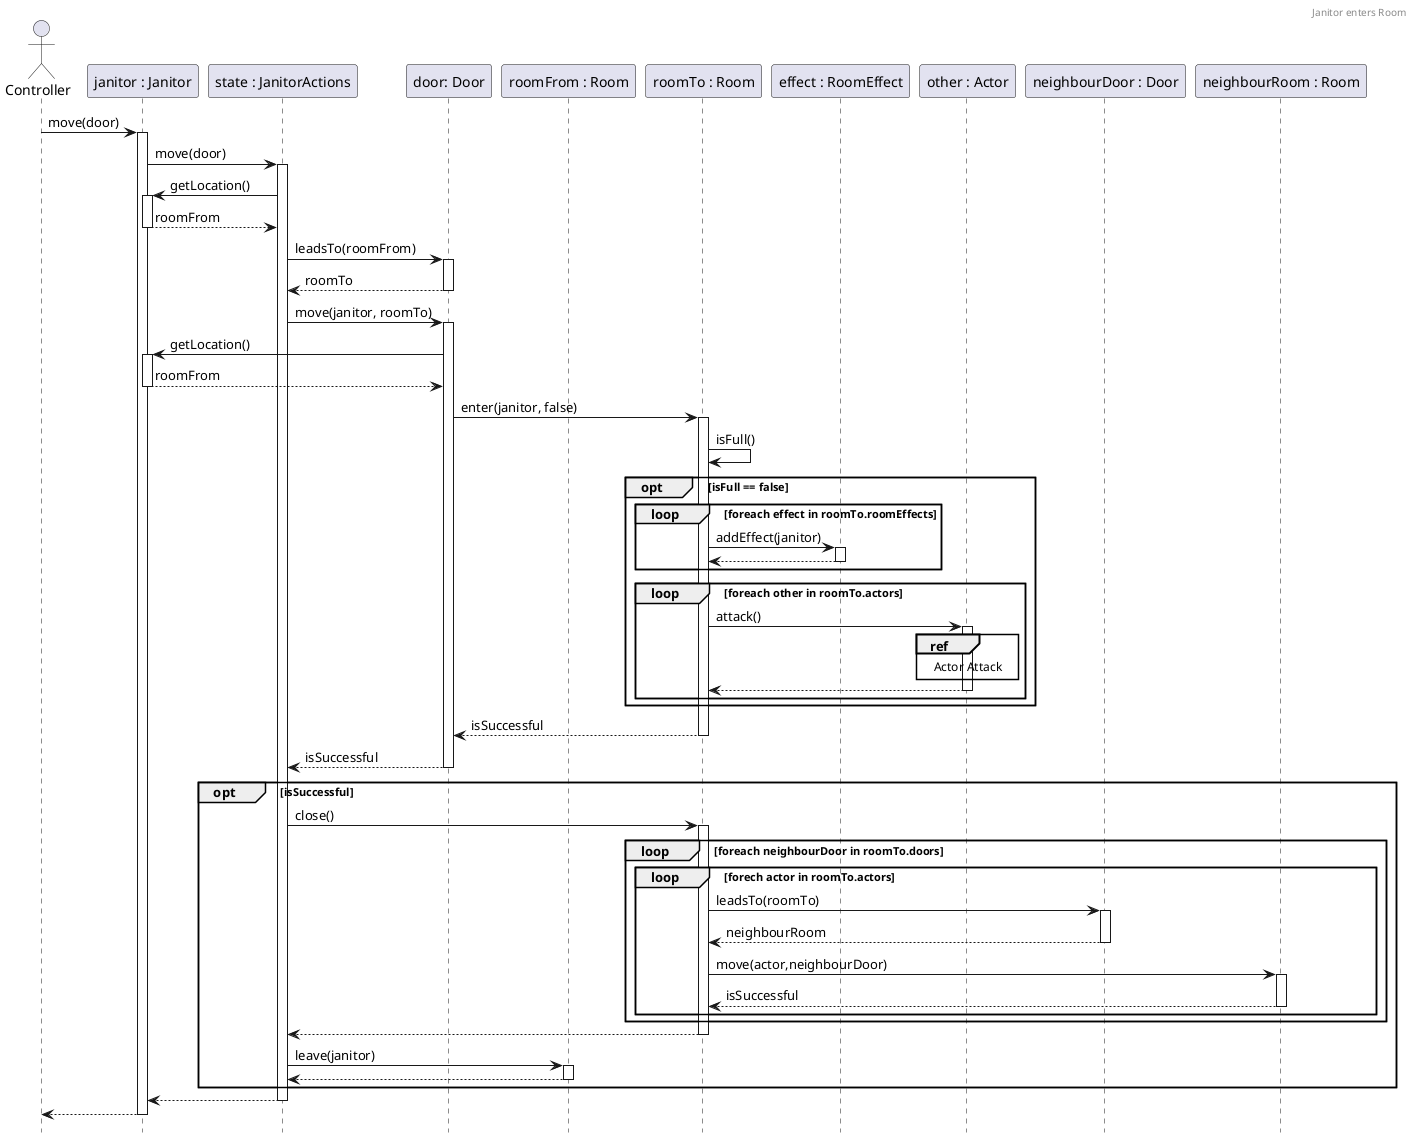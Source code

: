 @startuml JanitorEnters
header Janitor enters Room

hide footbox

actor C as "Controller"
participant J as "janitor : Janitor"
participant S as "state : JanitorActions"
participant D as "door: Door"
participant R1 as "roomFrom : Room"
participant R2 as "roomTo : Room"
participant E as "effect : RoomEffect"
participant O as "other : Actor"
participant ND as "neighbourDoor : Door"
participant NR as "neighbourRoom : Room"

C -> J ++: move(door)
J -> S ++: move(door)
S -> J ++: getLocation()
return roomFrom
S -> D ++: leadsTo(roomFrom)
return roomTo
S -> D ++: move(janitor, roomTo)
D -> J ++: getLocation()
return roomFrom
D -> R2 ++: enter(janitor, false)
R2 -> R2 : isFull()

opt isFull == false
    loop foreach effect in roomTo.roomEffects
        R2 -> E ++: addEffect(janitor)
        return
    end

    loop foreach other in roomTo.actors
        R2 -> O ++ : attack()

        ref over O
            Actor Attack
        end ref
        return
    end
end


return isSuccessful
return isSuccessful

opt isSuccessful
    S -> R2 ++: close()

        loop foreach neighbourDoor in roomTo.doors
            loop forech actor in roomTo.actors
                R2 -> ND ++: leadsTo(roomTo)
                return neighbourRoom
                R2 -> NR ++: move(actor,neighbourDoor)
                return isSuccessful
            end
        end
    return

    S -> R1 ++: leave(janitor)
    return
end

return
return

@enduml

